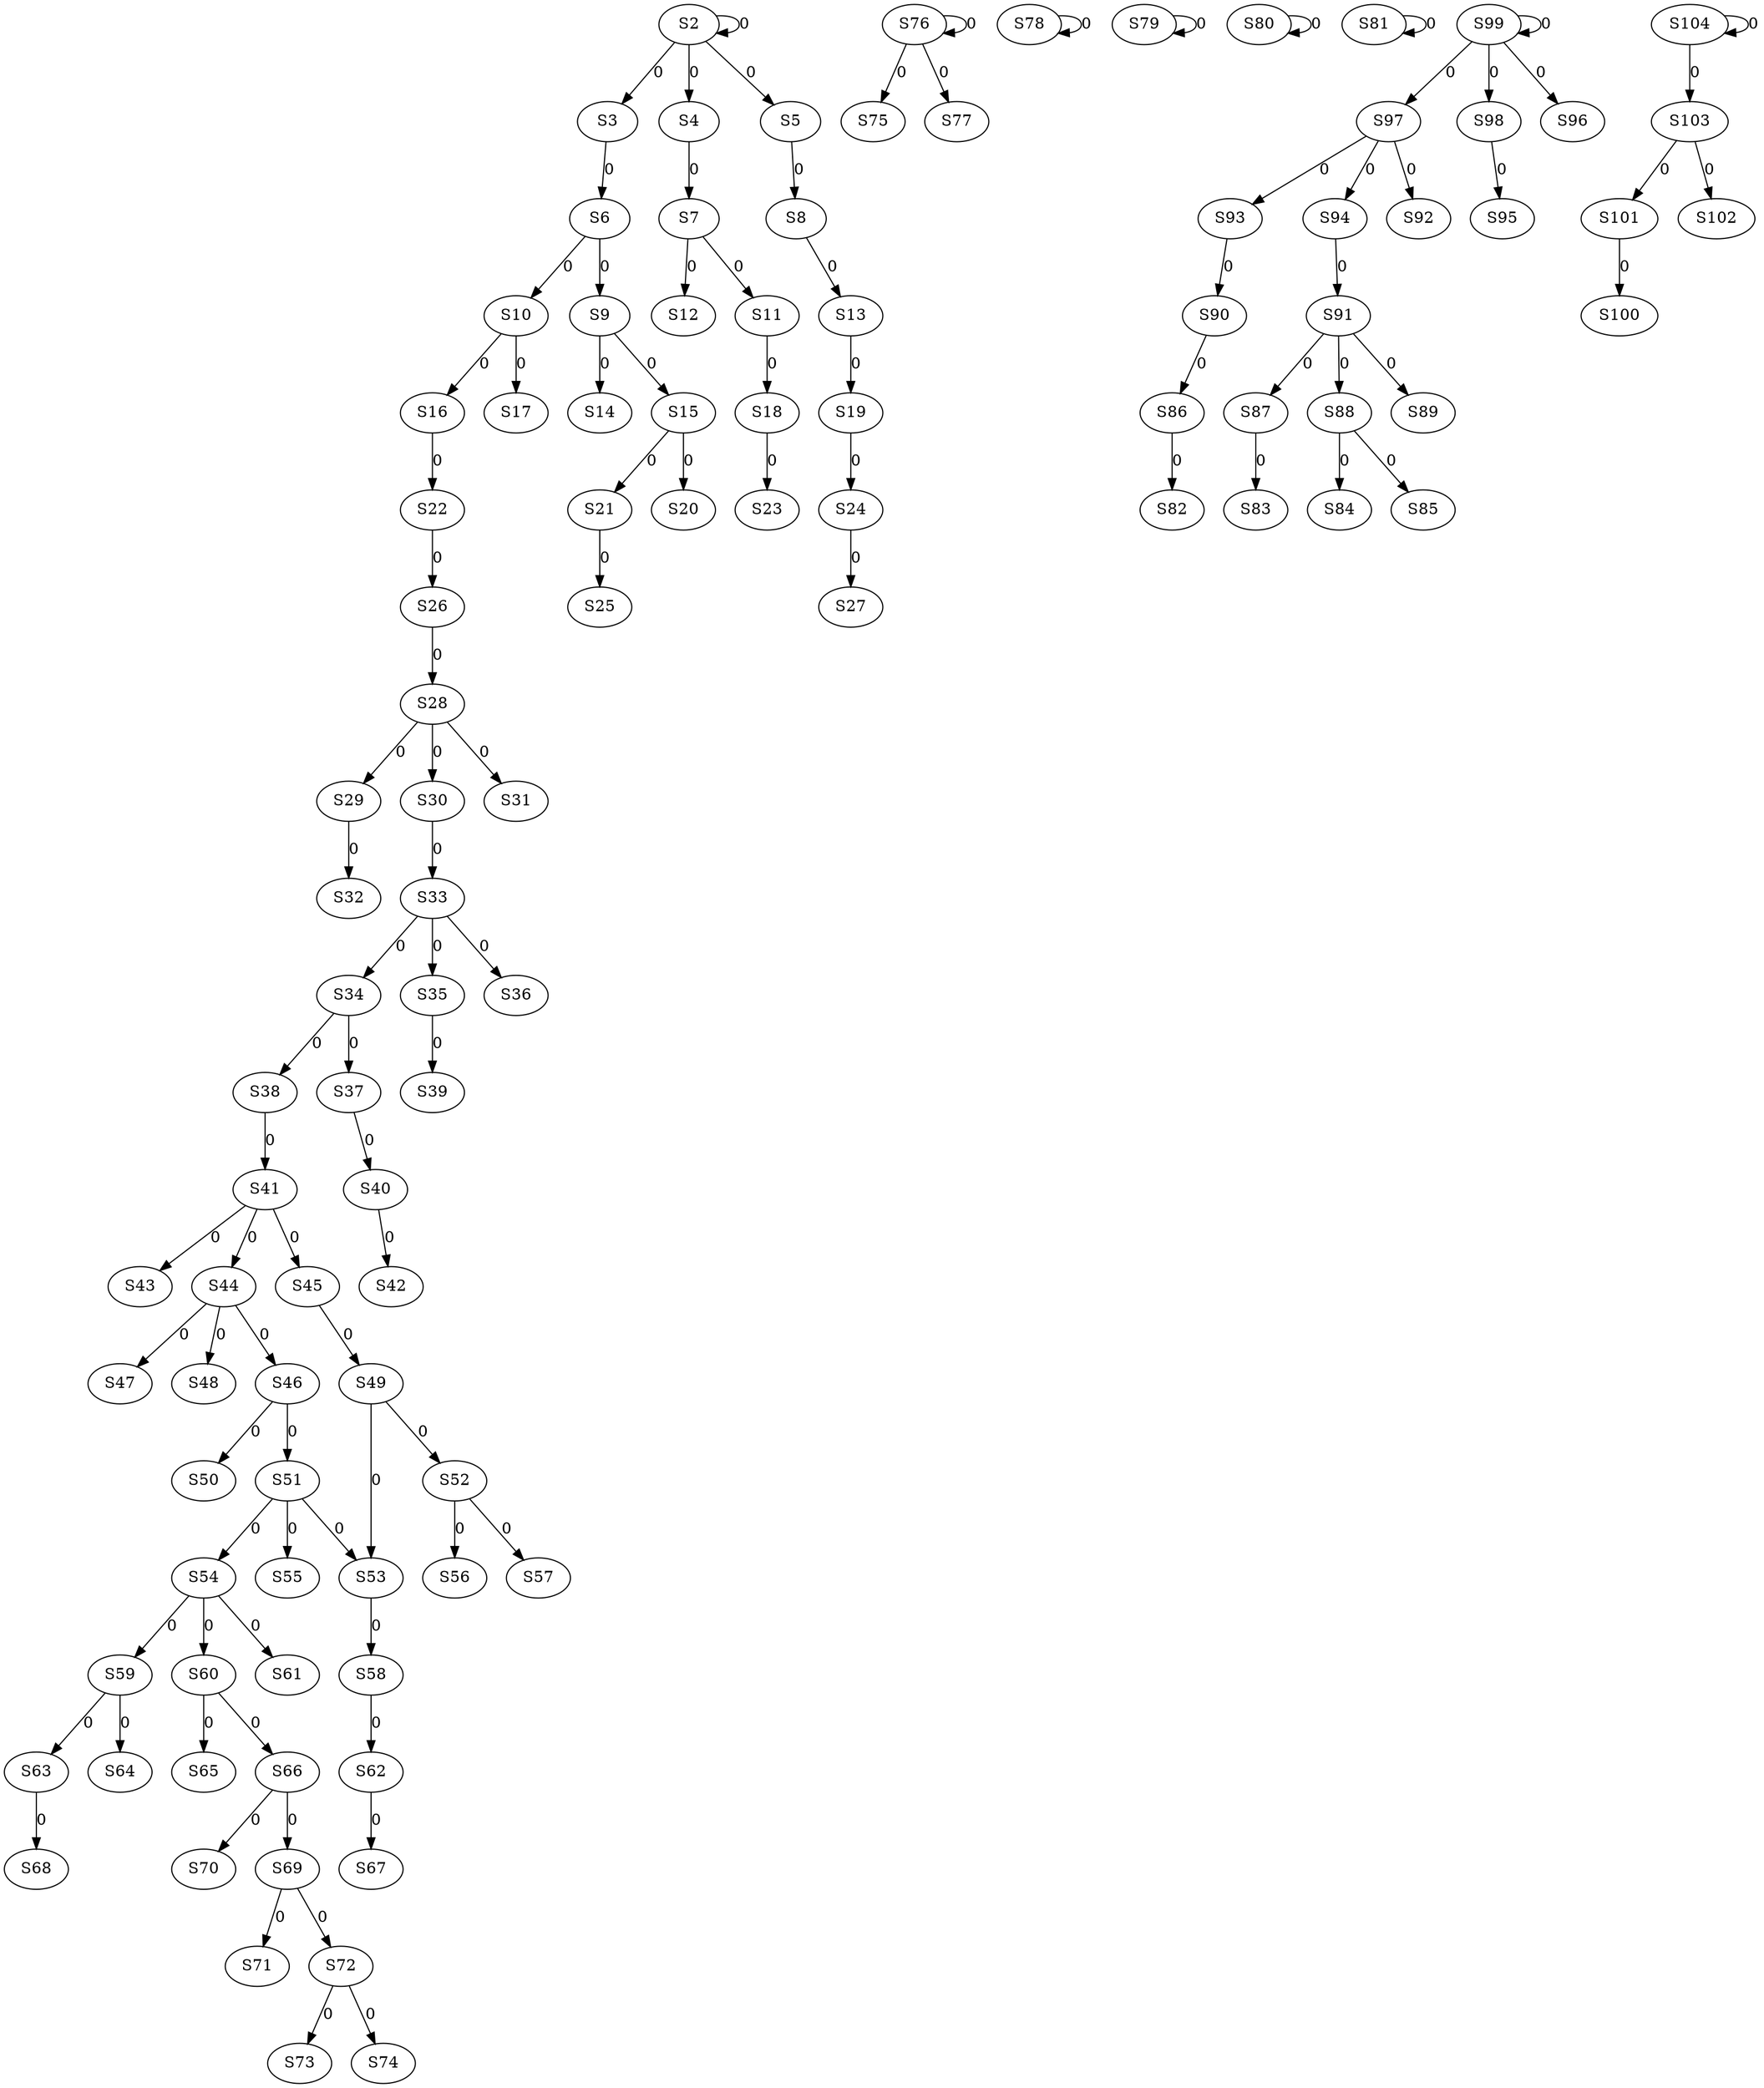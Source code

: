 strict digraph {
	S2 -> S2 [ label = 0 ];
	S2 -> S3 [ label = 0 ];
	S2 -> S4 [ label = 0 ];
	S2 -> S5 [ label = 0 ];
	S3 -> S6 [ label = 0 ];
	S4 -> S7 [ label = 0 ];
	S5 -> S8 [ label = 0 ];
	S6 -> S9 [ label = 0 ];
	S6 -> S10 [ label = 0 ];
	S7 -> S11 [ label = 0 ];
	S7 -> S12 [ label = 0 ];
	S8 -> S13 [ label = 0 ];
	S9 -> S14 [ label = 0 ];
	S9 -> S15 [ label = 0 ];
	S10 -> S16 [ label = 0 ];
	S10 -> S17 [ label = 0 ];
	S11 -> S18 [ label = 0 ];
	S13 -> S19 [ label = 0 ];
	S15 -> S20 [ label = 0 ];
	S15 -> S21 [ label = 0 ];
	S16 -> S22 [ label = 0 ];
	S18 -> S23 [ label = 0 ];
	S19 -> S24 [ label = 0 ];
	S21 -> S25 [ label = 0 ];
	S22 -> S26 [ label = 0 ];
	S24 -> S27 [ label = 0 ];
	S26 -> S28 [ label = 0 ];
	S28 -> S29 [ label = 0 ];
	S28 -> S30 [ label = 0 ];
	S28 -> S31 [ label = 0 ];
	S29 -> S32 [ label = 0 ];
	S30 -> S33 [ label = 0 ];
	S33 -> S34 [ label = 0 ];
	S33 -> S35 [ label = 0 ];
	S33 -> S36 [ label = 0 ];
	S34 -> S37 [ label = 0 ];
	S34 -> S38 [ label = 0 ];
	S35 -> S39 [ label = 0 ];
	S37 -> S40 [ label = 0 ];
	S38 -> S41 [ label = 0 ];
	S40 -> S42 [ label = 0 ];
	S41 -> S43 [ label = 0 ];
	S41 -> S44 [ label = 0 ];
	S41 -> S45 [ label = 0 ];
	S44 -> S46 [ label = 0 ];
	S44 -> S47 [ label = 0 ];
	S44 -> S48 [ label = 0 ];
	S45 -> S49 [ label = 0 ];
	S46 -> S50 [ label = 0 ];
	S46 -> S51 [ label = 0 ];
	S49 -> S52 [ label = 0 ];
	S49 -> S53 [ label = 0 ];
	S51 -> S54 [ label = 0 ];
	S51 -> S55 [ label = 0 ];
	S52 -> S56 [ label = 0 ];
	S52 -> S57 [ label = 0 ];
	S53 -> S58 [ label = 0 ];
	S54 -> S59 [ label = 0 ];
	S54 -> S60 [ label = 0 ];
	S54 -> S61 [ label = 0 ];
	S58 -> S62 [ label = 0 ];
	S59 -> S63 [ label = 0 ];
	S59 -> S64 [ label = 0 ];
	S60 -> S65 [ label = 0 ];
	S60 -> S66 [ label = 0 ];
	S62 -> S67 [ label = 0 ];
	S63 -> S68 [ label = 0 ];
	S66 -> S69 [ label = 0 ];
	S66 -> S70 [ label = 0 ];
	S69 -> S71 [ label = 0 ];
	S69 -> S72 [ label = 0 ];
	S72 -> S73 [ label = 0 ];
	S72 -> S74 [ label = 0 ];
	S76 -> S75 [ label = 0 ];
	S76 -> S76 [ label = 0 ];
	S76 -> S77 [ label = 0 ];
	S78 -> S78 [ label = 0 ];
	S79 -> S79 [ label = 0 ];
	S80 -> S80 [ label = 0 ];
	S81 -> S81 [ label = 0 ];
	S86 -> S82 [ label = 0 ];
	S87 -> S83 [ label = 0 ];
	S88 -> S84 [ label = 0 ];
	S88 -> S85 [ label = 0 ];
	S90 -> S86 [ label = 0 ];
	S91 -> S87 [ label = 0 ];
	S91 -> S88 [ label = 0 ];
	S91 -> S89 [ label = 0 ];
	S93 -> S90 [ label = 0 ];
	S94 -> S91 [ label = 0 ];
	S97 -> S92 [ label = 0 ];
	S97 -> S93 [ label = 0 ];
	S97 -> S94 [ label = 0 ];
	S98 -> S95 [ label = 0 ];
	S99 -> S96 [ label = 0 ];
	S99 -> S97 [ label = 0 ];
	S99 -> S98 [ label = 0 ];
	S99 -> S99 [ label = 0 ];
	S101 -> S100 [ label = 0 ];
	S103 -> S101 [ label = 0 ];
	S103 -> S102 [ label = 0 ];
	S104 -> S103 [ label = 0 ];
	S104 -> S104 [ label = 0 ];
	S51 -> S53 [ label = 0 ];
}